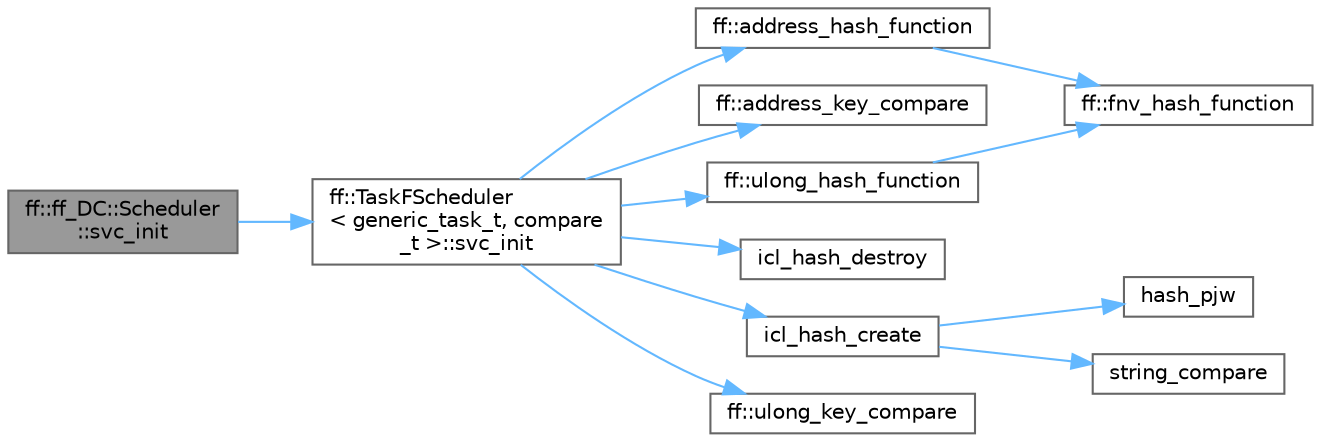 digraph "ff::ff_DC::Scheduler::svc_init"
{
 // LATEX_PDF_SIZE
  bgcolor="transparent";
  edge [fontname=Helvetica,fontsize=10,labelfontname=Helvetica,labelfontsize=10];
  node [fontname=Helvetica,fontsize=10,shape=box,height=0.2,width=0.4];
  rankdir="LR";
  Node1 [id="Node000001",label="ff::ff_DC::Scheduler\l::svc_init",height=0.2,width=0.4,color="gray40", fillcolor="grey60", style="filled", fontcolor="black",tooltip="Service initialisation"];
  Node1 -> Node2 [id="edge1_Node000001_Node000002",color="steelblue1",style="solid",tooltip=" "];
  Node2 [id="Node000002",label="ff::TaskFScheduler\l\< generic_task_t, compare\l_t \>::svc_init",height=0.2,width=0.4,color="grey40", fillcolor="white", style="filled",URL="$classff_1_1_task_f_scheduler.html#ae1effe313bc482da85864cc9a8ad71f6",tooltip=" "];
  Node2 -> Node3 [id="edge2_Node000002_Node000003",color="steelblue1",style="solid",tooltip=" "];
  Node3 [id="Node000003",label="ff::address_hash_function",height=0.2,width=0.4,color="grey40", fillcolor="white", style="filled",URL="$namespaceff.html#aed80e155d267fc575786c2f8f07eadfc",tooltip=" "];
  Node3 -> Node4 [id="edge3_Node000003_Node000004",color="steelblue1",style="solid",tooltip=" "];
  Node4 [id="Node000004",label="ff::fnv_hash_function",height=0.2,width=0.4,color="grey40", fillcolor="white", style="filled",URL="$namespaceff.html#a4534a765402fe1c25704388c50c5e546",tooltip=" "];
  Node2 -> Node5 [id="edge4_Node000002_Node000005",color="steelblue1",style="solid",tooltip=" "];
  Node5 [id="Node000005",label="ff::address_key_compare",height=0.2,width=0.4,color="grey40", fillcolor="white", style="filled",URL="$namespaceff.html#ae5ba2dc8e6fe678b8e100d00d5daaeac",tooltip=" "];
  Node2 -> Node6 [id="edge5_Node000002_Node000006",color="steelblue1",style="solid",tooltip=" "];
  Node6 [id="Node000006",label="icl_hash_create",height=0.2,width=0.4,color="grey40", fillcolor="white", style="filled",URL="$icl__hash_8h.html#ab18eb2e8e3435f3cbc3eac98bd366f5a",tooltip=" "];
  Node6 -> Node7 [id="edge6_Node000006_Node000007",color="steelblue1",style="solid",tooltip=" "];
  Node7 [id="Node000007",label="hash_pjw",height=0.2,width=0.4,color="grey40", fillcolor="white", style="filled",URL="$icl__hash_8h.html#a6a10ee6275ca507d09fd47a719767e3d",tooltip=" "];
  Node6 -> Node8 [id="edge7_Node000006_Node000008",color="steelblue1",style="solid",tooltip=" "];
  Node8 [id="Node000008",label="string_compare",height=0.2,width=0.4,color="grey40", fillcolor="white", style="filled",URL="$icl__hash_8h.html#af73feac3dabb92903ba78109da604864",tooltip=" "];
  Node2 -> Node9 [id="edge8_Node000002_Node000009",color="steelblue1",style="solid",tooltip=" "];
  Node9 [id="Node000009",label="icl_hash_destroy",height=0.2,width=0.4,color="grey40", fillcolor="white", style="filled",URL="$icl__hash_8h.html#a36ee4fe2dbc31a45291bc14d5f9c69b7",tooltip=" "];
  Node2 -> Node10 [id="edge9_Node000002_Node000010",color="steelblue1",style="solid",tooltip=" "];
  Node10 [id="Node000010",label="ff::ulong_hash_function",height=0.2,width=0.4,color="grey40", fillcolor="white", style="filled",URL="$namespaceff.html#a8125f336ba83ea45882abaa9c530ca10",tooltip=" "];
  Node10 -> Node4 [id="edge10_Node000010_Node000004",color="steelblue1",style="solid",tooltip=" "];
  Node2 -> Node11 [id="edge11_Node000002_Node000011",color="steelblue1",style="solid",tooltip=" "];
  Node11 [id="Node000011",label="ff::ulong_key_compare",height=0.2,width=0.4,color="grey40", fillcolor="white", style="filled",URL="$namespaceff.html#a18042e4610ecfe8957b7bbec61cff321",tooltip=" "];
}
